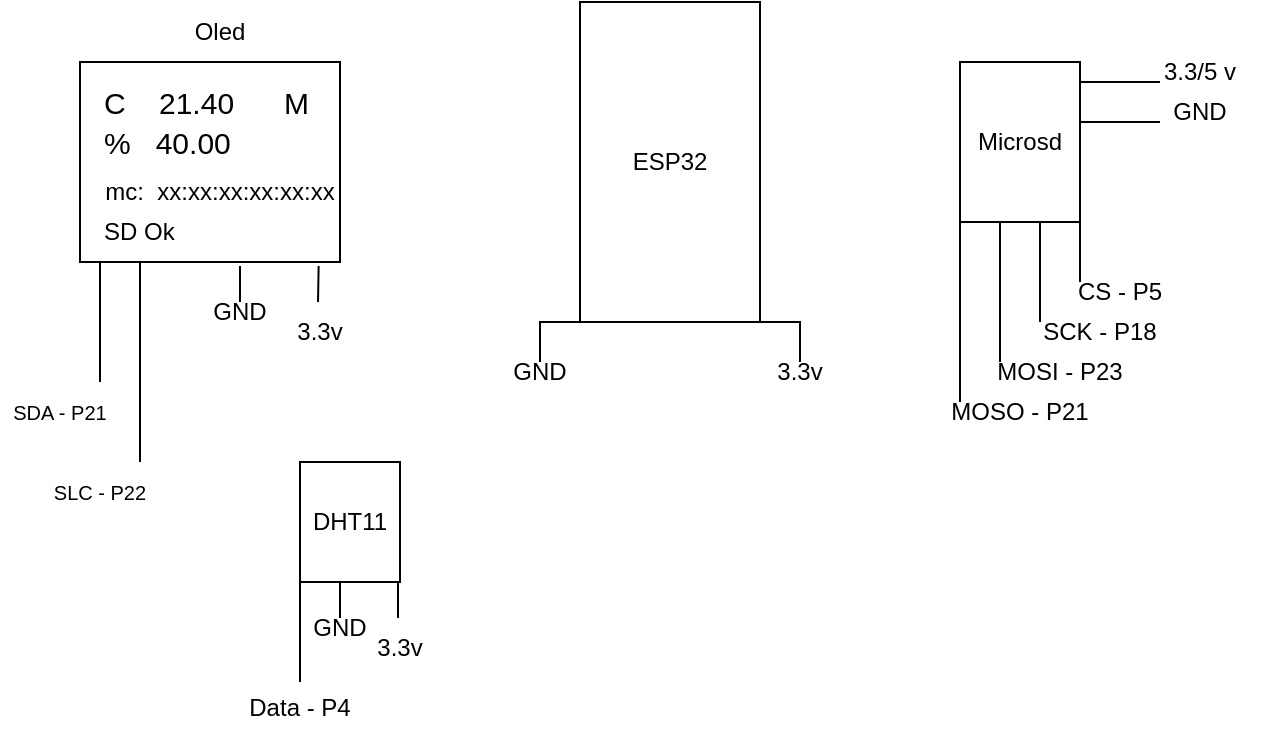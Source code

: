<mxfile version="24.4.8" type="google">
  <diagram name="Página-1" id="Az3mk4kNPSwlYUb-JPNO">
    <mxGraphModel grid="1" page="1" gridSize="10" guides="1" tooltips="1" connect="1" arrows="1" fold="1" pageScale="1" pageWidth="827" pageHeight="1169" math="0" shadow="0">
      <root>
        <mxCell id="0" />
        <mxCell id="1" parent="0" />
        <mxCell id="mM6SD1p4QrVTkejBkxHW-1" value="ESP32" style="rounded=0;whiteSpace=wrap;html=1;" vertex="1" parent="1">
          <mxGeometry x="330" y="130" width="90" height="160" as="geometry" />
        </mxCell>
        <mxCell id="mM6SD1p4QrVTkejBkxHW-3" value="Microsd" style="rounded=0;whiteSpace=wrap;html=1;" vertex="1" parent="1">
          <mxGeometry x="520" y="160" width="60" height="80" as="geometry" />
        </mxCell>
        <mxCell id="mM6SD1p4QrVTkejBkxHW-4" value="DHT11" style="rounded=0;whiteSpace=wrap;html=1;" vertex="1" parent="1">
          <mxGeometry x="190" y="360" width="50" height="60" as="geometry" />
        </mxCell>
        <mxCell id="mM6SD1p4QrVTkejBkxHW-5" value="" style="endArrow=none;html=1;rounded=0;entryX=0;entryY=1;entryDx=0;entryDy=0;" edge="1" parent="1" target="mM6SD1p4QrVTkejBkxHW-1">
          <mxGeometry width="50" height="50" relative="1" as="geometry">
            <mxPoint x="310" y="310" as="sourcePoint" />
            <mxPoint x="420" y="230" as="targetPoint" />
            <Array as="points">
              <mxPoint x="310" y="290" />
            </Array>
          </mxGeometry>
        </mxCell>
        <mxCell id="mM6SD1p4QrVTkejBkxHW-6" value="GND" style="text;html=1;align=center;verticalAlign=middle;whiteSpace=wrap;rounded=0;" vertex="1" parent="1">
          <mxGeometry x="290" y="310" width="40" height="10" as="geometry" />
        </mxCell>
        <mxCell id="mM6SD1p4QrVTkejBkxHW-7" value="" style="endArrow=none;html=1;rounded=0;exitX=1;exitY=1;exitDx=0;exitDy=0;" edge="1" parent="1" source="mM6SD1p4QrVTkejBkxHW-1">
          <mxGeometry width="50" height="50" relative="1" as="geometry">
            <mxPoint x="370" y="280" as="sourcePoint" />
            <mxPoint x="440" y="310" as="targetPoint" />
            <Array as="points">
              <mxPoint x="440" y="290" />
            </Array>
          </mxGeometry>
        </mxCell>
        <mxCell id="mM6SD1p4QrVTkejBkxHW-8" value="3.3v" style="text;html=1;align=center;verticalAlign=middle;whiteSpace=wrap;rounded=0;" vertex="1" parent="1">
          <mxGeometry x="420" y="310" width="40" height="10" as="geometry" />
        </mxCell>
        <mxCell id="mM6SD1p4QrVTkejBkxHW-9" value="Oled" style="text;html=1;align=center;verticalAlign=middle;whiteSpace=wrap;rounded=0;" vertex="1" parent="1">
          <mxGeometry x="120" y="130" width="60" height="30" as="geometry" />
        </mxCell>
        <mxCell id="mM6SD1p4QrVTkejBkxHW-15" value="" style="rounded=0;whiteSpace=wrap;html=1;" vertex="1" parent="1">
          <mxGeometry x="80" y="160" width="130" height="100" as="geometry" />
        </mxCell>
        <mxCell id="mM6SD1p4QrVTkejBkxHW-16" value="&lt;font style=&quot;font-size: 15px;&quot;&gt;C&amp;nbsp; &amp;nbsp; 21.40&amp;nbsp; &amp;nbsp; &amp;nbsp; M&lt;/font&gt;" style="text;html=1;align=left;verticalAlign=middle;whiteSpace=wrap;rounded=0;" vertex="1" parent="1">
          <mxGeometry x="90" y="160" width="120" height="40" as="geometry" />
        </mxCell>
        <mxCell id="mM6SD1p4QrVTkejBkxHW-17" value="&lt;font style=&quot;font-size: 15px;&quot;&gt;%&amp;nbsp; &amp;nbsp;40.00&lt;/font&gt;" style="text;html=1;align=left;verticalAlign=middle;whiteSpace=wrap;rounded=0;" vertex="1" parent="1">
          <mxGeometry x="90" y="180" width="120" height="40" as="geometry" />
        </mxCell>
        <mxCell id="mM6SD1p4QrVTkejBkxHW-18" value="mc:&amp;nbsp; xx:xx:xx:xx:xx:xx" style="text;html=1;align=center;verticalAlign=middle;whiteSpace=wrap;rounded=0;" vertex="1" parent="1">
          <mxGeometry x="90" y="210" width="120" height="30" as="geometry" />
        </mxCell>
        <mxCell id="mM6SD1p4QrVTkejBkxHW-19" value="SD Ok" style="text;html=1;align=left;verticalAlign=middle;whiteSpace=wrap;rounded=0;" vertex="1" parent="1">
          <mxGeometry x="90" y="230" width="120" height="30" as="geometry" />
        </mxCell>
        <mxCell id="mM6SD1p4QrVTkejBkxHW-20" value="" style="endArrow=none;html=1;rounded=0;entryX=0.911;entryY=1.068;entryDx=0;entryDy=0;entryPerimeter=0;" edge="1" parent="1" target="mM6SD1p4QrVTkejBkxHW-19">
          <mxGeometry width="50" height="50" relative="1" as="geometry">
            <mxPoint x="199" y="280" as="sourcePoint" />
            <mxPoint x="450" y="260" as="targetPoint" />
          </mxGeometry>
        </mxCell>
        <mxCell id="mM6SD1p4QrVTkejBkxHW-21" value="" style="endArrow=none;html=1;rounded=0;entryX=0.911;entryY=1.068;entryDx=0;entryDy=0;entryPerimeter=0;" edge="1" parent="1">
          <mxGeometry width="50" height="50" relative="1" as="geometry">
            <mxPoint x="160" y="280" as="sourcePoint" />
            <mxPoint x="160" y="262" as="targetPoint" />
          </mxGeometry>
        </mxCell>
        <mxCell id="mM6SD1p4QrVTkejBkxHW-22" value="3.3v" style="text;html=1;align=center;verticalAlign=middle;whiteSpace=wrap;rounded=0;" vertex="1" parent="1">
          <mxGeometry x="170" y="280" width="60" height="30" as="geometry" />
        </mxCell>
        <mxCell id="mM6SD1p4QrVTkejBkxHW-23" value="GND" style="text;html=1;align=center;verticalAlign=middle;whiteSpace=wrap;rounded=0;" vertex="1" parent="1">
          <mxGeometry x="130" y="270" width="60" height="30" as="geometry" />
        </mxCell>
        <mxCell id="mM6SD1p4QrVTkejBkxHW-24" value="" style="endArrow=none;html=1;rounded=0;" edge="1" parent="1">
          <mxGeometry width="50" height="50" relative="1" as="geometry">
            <mxPoint x="90" y="320" as="sourcePoint" />
            <mxPoint x="90" y="260" as="targetPoint" />
          </mxGeometry>
        </mxCell>
        <mxCell id="mM6SD1p4QrVTkejBkxHW-25" value="&lt;font style=&quot;font-size: 10px;&quot;&gt;SDA - P21&lt;/font&gt;" style="text;html=1;align=center;verticalAlign=middle;whiteSpace=wrap;rounded=0;" vertex="1" parent="1">
          <mxGeometry x="40" y="320" width="60" height="30" as="geometry" />
        </mxCell>
        <mxCell id="mM6SD1p4QrVTkejBkxHW-26" value="" style="endArrow=none;html=1;rounded=0;" edge="1" parent="1">
          <mxGeometry width="50" height="50" relative="1" as="geometry">
            <mxPoint x="110" y="360" as="sourcePoint" />
            <mxPoint x="110" y="260" as="targetPoint" />
          </mxGeometry>
        </mxCell>
        <mxCell id="mM6SD1p4QrVTkejBkxHW-27" value="&lt;font style=&quot;font-size: 10px;&quot;&gt;SLC - P22&lt;/font&gt;" style="text;html=1;align=center;verticalAlign=middle;whiteSpace=wrap;rounded=0;" vertex="1" parent="1">
          <mxGeometry x="60" y="360" width="60" height="30" as="geometry" />
        </mxCell>
        <mxCell id="mM6SD1p4QrVTkejBkxHW-28" value="" style="endArrow=none;html=1;rounded=0;entryX=0.911;entryY=1.068;entryDx=0;entryDy=0;entryPerimeter=0;" edge="1" parent="1">
          <mxGeometry width="50" height="50" relative="1" as="geometry">
            <mxPoint x="239" y="438" as="sourcePoint" />
            <mxPoint x="239" y="420" as="targetPoint" />
          </mxGeometry>
        </mxCell>
        <mxCell id="mM6SD1p4QrVTkejBkxHW-29" value="3.3v" style="text;html=1;align=center;verticalAlign=middle;whiteSpace=wrap;rounded=0;" vertex="1" parent="1">
          <mxGeometry x="210" y="438" width="60" height="30" as="geometry" />
        </mxCell>
        <mxCell id="mM6SD1p4QrVTkejBkxHW-30" value="" style="endArrow=none;html=1;rounded=0;entryX=0.911;entryY=1.068;entryDx=0;entryDy=0;entryPerimeter=0;" edge="1" parent="1">
          <mxGeometry width="50" height="50" relative="1" as="geometry">
            <mxPoint x="210" y="438" as="sourcePoint" />
            <mxPoint x="210" y="420" as="targetPoint" />
          </mxGeometry>
        </mxCell>
        <mxCell id="mM6SD1p4QrVTkejBkxHW-31" value="GND" style="text;html=1;align=center;verticalAlign=middle;whiteSpace=wrap;rounded=0;" vertex="1" parent="1">
          <mxGeometry x="180" y="428" width="60" height="30" as="geometry" />
        </mxCell>
        <mxCell id="mM6SD1p4QrVTkejBkxHW-32" value="" style="endArrow=none;html=1;rounded=0;entryX=0.911;entryY=1.068;entryDx=0;entryDy=0;entryPerimeter=0;" edge="1" parent="1">
          <mxGeometry width="50" height="50" relative="1" as="geometry">
            <mxPoint x="190" y="470" as="sourcePoint" />
            <mxPoint x="190" y="420" as="targetPoint" />
          </mxGeometry>
        </mxCell>
        <mxCell id="mM6SD1p4QrVTkejBkxHW-33" value="Data - P4" style="text;html=1;align=center;verticalAlign=middle;whiteSpace=wrap;rounded=0;" vertex="1" parent="1">
          <mxGeometry x="160" y="468" width="60" height="30" as="geometry" />
        </mxCell>
        <mxCell id="mM6SD1p4QrVTkejBkxHW-34" value="" style="endArrow=none;html=1;rounded=0;" edge="1" parent="1">
          <mxGeometry width="50" height="50" relative="1" as="geometry">
            <mxPoint x="580" y="170" as="sourcePoint" />
            <mxPoint x="620" y="170" as="targetPoint" />
          </mxGeometry>
        </mxCell>
        <mxCell id="mM6SD1p4QrVTkejBkxHW-35" value="" style="endArrow=none;html=1;rounded=0;" edge="1" parent="1">
          <mxGeometry width="50" height="50" relative="1" as="geometry">
            <mxPoint x="580" y="190" as="sourcePoint" />
            <mxPoint x="620" y="190" as="targetPoint" />
          </mxGeometry>
        </mxCell>
        <mxCell id="mM6SD1p4QrVTkejBkxHW-36" value="3.3/5 v" style="text;html=1;align=center;verticalAlign=middle;whiteSpace=wrap;rounded=0;" vertex="1" parent="1">
          <mxGeometry x="610" y="150" width="60" height="30" as="geometry" />
        </mxCell>
        <mxCell id="mM6SD1p4QrVTkejBkxHW-37" value="GND" style="text;html=1;align=center;verticalAlign=middle;whiteSpace=wrap;rounded=0;" vertex="1" parent="1">
          <mxGeometry x="620" y="180" width="40" height="10" as="geometry" />
        </mxCell>
        <mxCell id="mM6SD1p4QrVTkejBkxHW-38" value="" style="endArrow=none;html=1;rounded=0;" edge="1" parent="1">
          <mxGeometry width="50" height="50" relative="1" as="geometry">
            <mxPoint x="520" y="330" as="sourcePoint" />
            <mxPoint x="520" y="240" as="targetPoint" />
          </mxGeometry>
        </mxCell>
        <mxCell id="mM6SD1p4QrVTkejBkxHW-39" value="" style="endArrow=none;html=1;rounded=0;" edge="1" parent="1">
          <mxGeometry width="50" height="50" relative="1" as="geometry">
            <mxPoint x="540" y="310" as="sourcePoint" />
            <mxPoint x="540" y="240" as="targetPoint" />
          </mxGeometry>
        </mxCell>
        <mxCell id="mM6SD1p4QrVTkejBkxHW-40" value="" style="endArrow=none;html=1;rounded=0;" edge="1" parent="1">
          <mxGeometry width="50" height="50" relative="1" as="geometry">
            <mxPoint x="560" y="290" as="sourcePoint" />
            <mxPoint x="560" y="240" as="targetPoint" />
          </mxGeometry>
        </mxCell>
        <mxCell id="mM6SD1p4QrVTkejBkxHW-41" value="" style="endArrow=none;html=1;rounded=0;" edge="1" parent="1">
          <mxGeometry width="50" height="50" relative="1" as="geometry">
            <mxPoint x="580" y="270" as="sourcePoint" />
            <mxPoint x="580" y="240" as="targetPoint" />
          </mxGeometry>
        </mxCell>
        <mxCell id="mM6SD1p4QrVTkejBkxHW-42" value="CS - P5" style="text;html=1;align=center;verticalAlign=middle;whiteSpace=wrap;rounded=0;" vertex="1" parent="1">
          <mxGeometry x="570" y="260" width="60" height="30" as="geometry" />
        </mxCell>
        <mxCell id="mM6SD1p4QrVTkejBkxHW-43" value="SCK - P18" style="text;html=1;align=center;verticalAlign=middle;whiteSpace=wrap;rounded=0;" vertex="1" parent="1">
          <mxGeometry x="560" y="280" width="60" height="30" as="geometry" />
        </mxCell>
        <mxCell id="mM6SD1p4QrVTkejBkxHW-44" value="MOSI - P23" style="text;html=1;align=center;verticalAlign=middle;whiteSpace=wrap;rounded=0;" vertex="1" parent="1">
          <mxGeometry x="530" y="300" width="80" height="30" as="geometry" />
        </mxCell>
        <mxCell id="mM6SD1p4QrVTkejBkxHW-45" value="MOSO - P21" style="text;html=1;align=center;verticalAlign=middle;whiteSpace=wrap;rounded=0;" vertex="1" parent="1">
          <mxGeometry x="510" y="320" width="80" height="30" as="geometry" />
        </mxCell>
      </root>
    </mxGraphModel>
  </diagram>
</mxfile>
